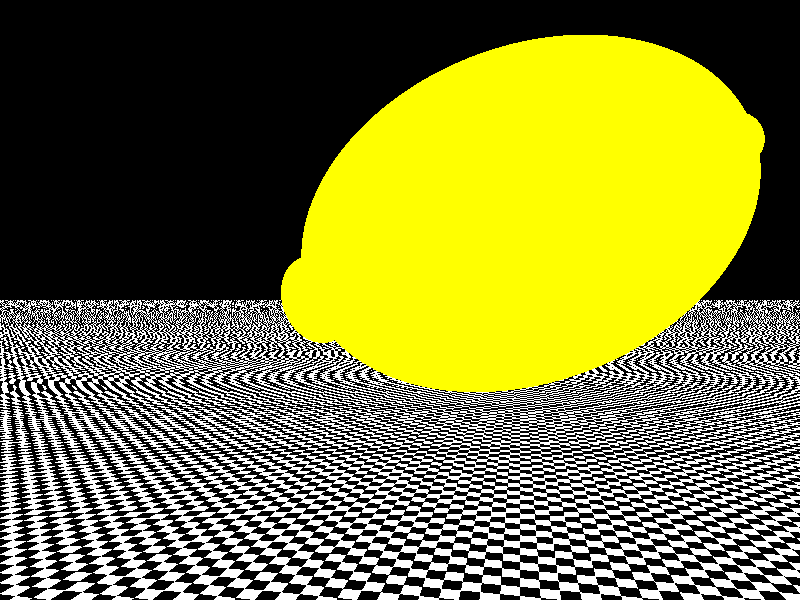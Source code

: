 #include "colors.inc"
#include "shapes.inc"
#include "textures.inc"
 
camera {
    location <0,0,-50>
    look_at <-10,0,0>
}
 
light_source { <5,50,-50> color White }
 
union {
    sphere {
        <0, 1, 0> 10
        pigment { color Yellow }
        scale <1.8,1.3,1.5>
        finish { specular 0.7 roughness 0.03 }
        normal { bumps 0.60 scale 0.20}
   }
   
   sphere {
       <-18,1,0> 3
       pigment { color Yellow }
       scale <1,1.3,1>
       normal { bumps 0.50 scale 0.20}
   }
   
   sphere {
       <18,1,0> 1.5
       pigment { color Yellow }
       scale <1,1.3,1>
       normal { bumps 0.50 scale 0.20}
   }
   
   rotate <0,0,20>
   translate 5*y
   
}
 
plane { y, -15 pigment { checker Black, White } }
